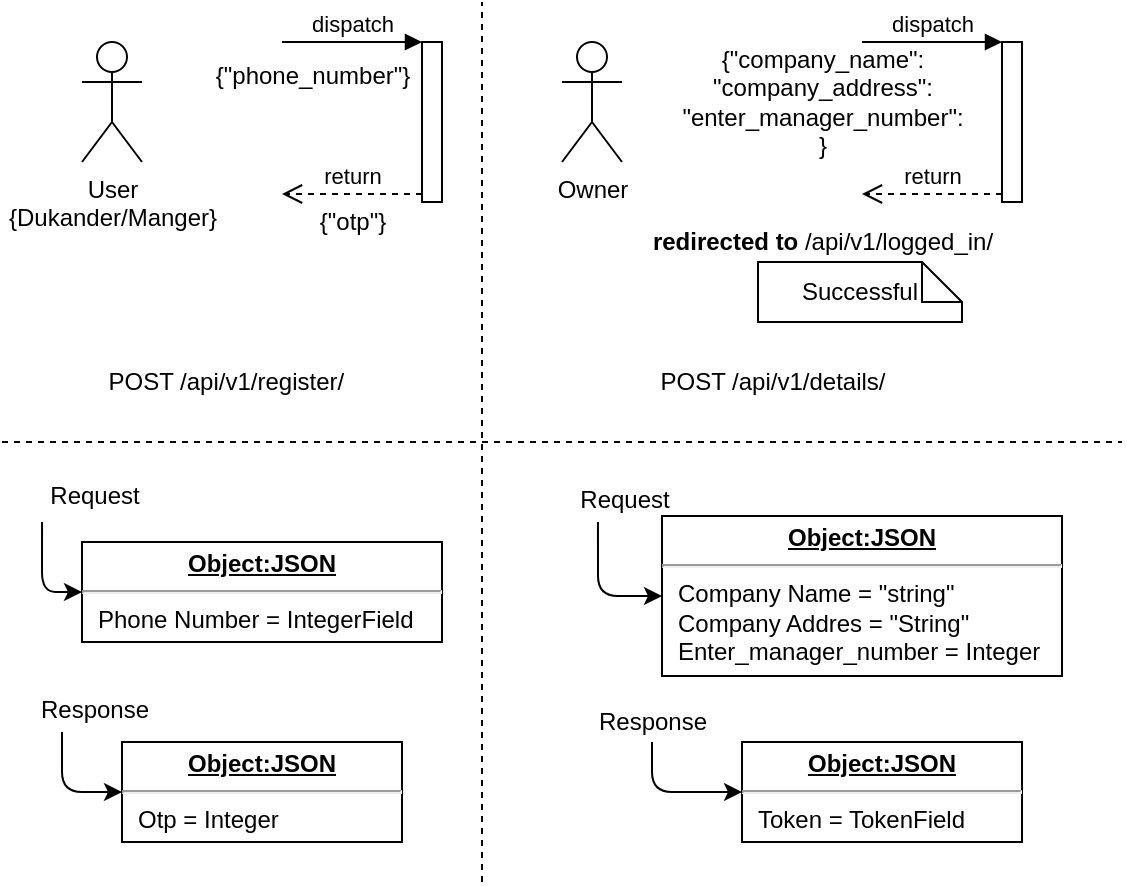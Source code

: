 <mxfile version="13.1.14" type="github">
  <diagram id="G-j1BVmUvk0OO5u7GfVC" name="Page-1">
    <mxGraphModel dx="868" dy="482" grid="1" gridSize="10" guides="1" tooltips="1" connect="1" arrows="1" fold="1" page="1" pageScale="1" pageWidth="850" pageHeight="1100" math="0" shadow="0">
      <root>
        <mxCell id="0" />
        <mxCell id="1" parent="0" />
        <mxCell id="v4s302RXPZSnwtUlgJ2--1" value="User&lt;br&gt;{Dukander/Manger}" style="shape=umlActor;verticalLabelPosition=bottom;labelBackgroundColor=#ffffff;verticalAlign=top;html=1;outlineConnect=0;" vertex="1" parent="1">
          <mxGeometry x="50" y="30" width="30" height="60" as="geometry" />
        </mxCell>
        <mxCell id="v4s302RXPZSnwtUlgJ2--4" value="" style="html=1;points=[];perimeter=orthogonalPerimeter;" vertex="1" parent="1">
          <mxGeometry x="220" y="30" width="10" height="80" as="geometry" />
        </mxCell>
        <mxCell id="v4s302RXPZSnwtUlgJ2--5" value="dispatch" style="html=1;verticalAlign=bottom;endArrow=block;entryX=0;entryY=0;" edge="1" target="v4s302RXPZSnwtUlgJ2--4" parent="1">
          <mxGeometry relative="1" as="geometry">
            <mxPoint x="150" y="30" as="sourcePoint" />
          </mxGeometry>
        </mxCell>
        <mxCell id="v4s302RXPZSnwtUlgJ2--6" value="return" style="html=1;verticalAlign=bottom;endArrow=open;dashed=1;endSize=8;exitX=0;exitY=0.95;" edge="1" source="v4s302RXPZSnwtUlgJ2--4" parent="1">
          <mxGeometry relative="1" as="geometry">
            <mxPoint x="150" y="106" as="targetPoint" />
          </mxGeometry>
        </mxCell>
        <mxCell id="v4s302RXPZSnwtUlgJ2--7" value="&lt;span&gt;&amp;nbsp;POST /api/v1/register/&lt;/span&gt;" style="text;html=1;align=center;verticalAlign=middle;resizable=0;points=[];autosize=1;" vertex="1" parent="1">
          <mxGeometry x="50" y="190" width="140" height="20" as="geometry" />
        </mxCell>
        <mxCell id="v4s302RXPZSnwtUlgJ2--8" value="{&quot;phone_number&quot;}" style="text;html=1;align=center;verticalAlign=middle;resizable=0;points=[];autosize=1;" vertex="1" parent="1">
          <mxGeometry x="110" y="37" width="110" height="20" as="geometry" />
        </mxCell>
        <mxCell id="v4s302RXPZSnwtUlgJ2--9" value="&lt;span&gt;{&quot;otp&quot;}&lt;/span&gt;" style="text;html=1;align=center;verticalAlign=middle;resizable=0;points=[];autosize=1;" vertex="1" parent="1">
          <mxGeometry x="160" y="110" width="50" height="20" as="geometry" />
        </mxCell>
        <mxCell id="v4s302RXPZSnwtUlgJ2--10" value="Owner" style="shape=umlActor;verticalLabelPosition=bottom;labelBackgroundColor=#ffffff;verticalAlign=top;html=1;outlineConnect=0;" vertex="1" parent="1">
          <mxGeometry x="290" y="30" width="30" height="60" as="geometry" />
        </mxCell>
        <mxCell id="v4s302RXPZSnwtUlgJ2--15" value="" style="html=1;points=[];perimeter=orthogonalPerimeter;" vertex="1" parent="1">
          <mxGeometry x="510" y="30" width="10" height="80" as="geometry" />
        </mxCell>
        <mxCell id="v4s302RXPZSnwtUlgJ2--16" value="dispatch" style="html=1;verticalAlign=bottom;endArrow=block;entryX=0;entryY=0;" edge="1" target="v4s302RXPZSnwtUlgJ2--15" parent="1">
          <mxGeometry relative="1" as="geometry">
            <mxPoint x="440" y="30" as="sourcePoint" />
          </mxGeometry>
        </mxCell>
        <mxCell id="v4s302RXPZSnwtUlgJ2--17" value="return" style="html=1;verticalAlign=bottom;endArrow=open;dashed=1;endSize=8;exitX=0;exitY=0.95;" edge="1" source="v4s302RXPZSnwtUlgJ2--15" parent="1">
          <mxGeometry relative="1" as="geometry">
            <mxPoint x="440" y="106" as="targetPoint" />
          </mxGeometry>
        </mxCell>
        <mxCell id="v4s302RXPZSnwtUlgJ2--18" value="&lt;p style=&quot;margin: 0px ; margin-top: 4px ; text-align: center ; text-decoration: underline&quot;&gt;&lt;b&gt;Object:JSON&lt;/b&gt;&lt;/p&gt;&lt;hr&gt;&lt;p style=&quot;margin: 0px ; margin-left: 8px&quot;&gt;Phone Number = IntegerField&lt;br&gt;&lt;br&gt;&lt;/p&gt;" style="verticalAlign=top;align=left;overflow=fill;fontSize=12;fontFamily=Helvetica;html=1;" vertex="1" parent="1">
          <mxGeometry x="50" y="280" width="180" height="50" as="geometry" />
        </mxCell>
        <mxCell id="v4s302RXPZSnwtUlgJ2--19" value="{&quot;company_name&quot;:&lt;br&gt;&quot;company_address&quot;:&lt;br&gt;&quot;enter_manager_number&quot;:&lt;br&gt;}" style="text;html=1;align=center;verticalAlign=middle;resizable=0;points=[];autosize=1;" vertex="1" parent="1">
          <mxGeometry x="340" y="30" width="160" height="60" as="geometry" />
        </mxCell>
        <mxCell id="v4s302RXPZSnwtUlgJ2--20" value="POST /api/v1/details/" style="text;html=1;align=center;verticalAlign=middle;resizable=0;points=[];autosize=1;" vertex="1" parent="1">
          <mxGeometry x="330" y="190" width="130" height="20" as="geometry" />
        </mxCell>
        <mxCell id="v4s302RXPZSnwtUlgJ2--21" value="&lt;b&gt;redirected to&lt;/b&gt; /api/v1/logged_in/" style="text;html=1;align=center;verticalAlign=middle;resizable=0;points=[];autosize=1;" vertex="1" parent="1">
          <mxGeometry x="325" y="120" width="190" height="20" as="geometry" />
        </mxCell>
        <mxCell id="v4s302RXPZSnwtUlgJ2--22" value="Successful" style="shape=note;size=20;whiteSpace=wrap;html=1;" vertex="1" parent="1">
          <mxGeometry x="388" y="140" width="102" height="30" as="geometry" />
        </mxCell>
        <mxCell id="v4s302RXPZSnwtUlgJ2--23" value="&lt;p style=&quot;margin: 0px ; margin-top: 4px ; text-align: center ; text-decoration: underline&quot;&gt;&lt;b&gt;Object:JSON&lt;/b&gt;&lt;/p&gt;&lt;hr&gt;&lt;p style=&quot;margin: 0px ; margin-left: 8px&quot;&gt;Company Name = &quot;string&quot;&lt;br&gt;Company Addres = &quot;String&quot;&lt;br&gt;Enter_manager_number = Integer&lt;/p&gt;&lt;p style=&quot;margin: 0px ; margin-left: 8px&quot;&gt;&lt;br&gt;&lt;/p&gt;" style="verticalAlign=top;align=left;overflow=fill;fontSize=12;fontFamily=Helvetica;html=1;" vertex="1" parent="1">
          <mxGeometry x="340" y="267" width="200" height="80" as="geometry" />
        </mxCell>
        <mxCell id="v4s302RXPZSnwtUlgJ2--24" value="" style="endArrow=none;dashed=1;html=1;" edge="1" parent="1">
          <mxGeometry width="50" height="50" relative="1" as="geometry">
            <mxPoint x="250" y="450" as="sourcePoint" />
            <mxPoint x="250" y="10" as="targetPoint" />
          </mxGeometry>
        </mxCell>
        <mxCell id="v4s302RXPZSnwtUlgJ2--26" value="" style="endArrow=none;dashed=1;html=1;" edge="1" parent="1">
          <mxGeometry width="50" height="50" relative="1" as="geometry">
            <mxPoint x="10" y="230" as="sourcePoint" />
            <mxPoint x="570" y="230" as="targetPoint" />
          </mxGeometry>
        </mxCell>
        <mxCell id="v4s302RXPZSnwtUlgJ2--27" value="Request" style="text;html=1;align=center;verticalAlign=middle;resizable=0;points=[];autosize=1;" vertex="1" parent="1">
          <mxGeometry x="26" y="247" width="60" height="20" as="geometry" />
        </mxCell>
        <mxCell id="v4s302RXPZSnwtUlgJ2--28" value="" style="endArrow=classic;html=1;exitX=0.067;exitY=1.15;exitDx=0;exitDy=0;exitPerimeter=0;entryX=0;entryY=0.5;entryDx=0;entryDy=0;" edge="1" parent="1" source="v4s302RXPZSnwtUlgJ2--27" target="v4s302RXPZSnwtUlgJ2--18">
          <mxGeometry width="50" height="50" relative="1" as="geometry">
            <mxPoint x="10" y="320" as="sourcePoint" />
            <mxPoint x="60" y="270" as="targetPoint" />
            <Array as="points">
              <mxPoint x="30" y="305" />
            </Array>
          </mxGeometry>
        </mxCell>
        <mxCell id="v4s302RXPZSnwtUlgJ2--29" value="Request" style="text;html=1;align=center;verticalAlign=middle;resizable=0;points=[];autosize=1;" vertex="1" parent="1">
          <mxGeometry x="291" y="249" width="60" height="20" as="geometry" />
        </mxCell>
        <mxCell id="v4s302RXPZSnwtUlgJ2--30" value="" style="endArrow=classic;html=1;entryX=0;entryY=0.5;entryDx=0;entryDy=0;exitX=0.283;exitY=1.05;exitDx=0;exitDy=0;exitPerimeter=0;" edge="1" parent="1" source="v4s302RXPZSnwtUlgJ2--29" target="v4s302RXPZSnwtUlgJ2--23">
          <mxGeometry width="50" height="50" relative="1" as="geometry">
            <mxPoint x="290" y="320" as="sourcePoint" />
            <mxPoint x="340" y="270" as="targetPoint" />
            <Array as="points">
              <mxPoint x="308" y="307" />
            </Array>
          </mxGeometry>
        </mxCell>
        <mxCell id="v4s302RXPZSnwtUlgJ2--31" value="&lt;p style=&quot;margin: 0px ; margin-top: 4px ; text-align: center ; text-decoration: underline&quot;&gt;&lt;b&gt;Object:JSON&lt;/b&gt;&lt;/p&gt;&lt;hr&gt;&lt;p style=&quot;margin: 0px ; margin-left: 8px&quot;&gt;Otp = Integer&lt;br&gt;&lt;/p&gt;" style="verticalAlign=top;align=left;overflow=fill;fontSize=12;fontFamily=Helvetica;html=1;" vertex="1" parent="1">
          <mxGeometry x="70" y="380" width="140" height="50" as="geometry" />
        </mxCell>
        <mxCell id="v4s302RXPZSnwtUlgJ2--32" value="Response" style="text;html=1;align=center;verticalAlign=middle;resizable=0;points=[];autosize=1;" vertex="1" parent="1">
          <mxGeometry x="21" y="354" width="70" height="20" as="geometry" />
        </mxCell>
        <mxCell id="v4s302RXPZSnwtUlgJ2--33" value="" style="endArrow=classic;html=1;entryX=0;entryY=0.5;entryDx=0;entryDy=0;" edge="1" parent="1" target="v4s302RXPZSnwtUlgJ2--31">
          <mxGeometry width="50" height="50" relative="1" as="geometry">
            <mxPoint x="40" y="375" as="sourcePoint" />
            <mxPoint x="60" y="402" as="targetPoint" />
            <Array as="points">
              <mxPoint x="40" y="405" />
            </Array>
          </mxGeometry>
        </mxCell>
        <mxCell id="v4s302RXPZSnwtUlgJ2--34" value="&lt;p style=&quot;margin: 0px ; margin-top: 4px ; text-align: center ; text-decoration: underline&quot;&gt;&lt;b&gt;Object:JSON&lt;/b&gt;&lt;/p&gt;&lt;hr&gt;&lt;p style=&quot;margin: 0px ; margin-left: 8px&quot;&gt;Token = TokenField&lt;br&gt;&lt;/p&gt;" style="verticalAlign=top;align=left;overflow=fill;fontSize=12;fontFamily=Helvetica;html=1;" vertex="1" parent="1">
          <mxGeometry x="380" y="380" width="140" height="50" as="geometry" />
        </mxCell>
        <mxCell id="v4s302RXPZSnwtUlgJ2--35" value="Response" style="text;html=1;align=center;verticalAlign=middle;resizable=0;points=[];autosize=1;" vertex="1" parent="1">
          <mxGeometry x="300" y="360" width="70" height="20" as="geometry" />
        </mxCell>
        <mxCell id="v4s302RXPZSnwtUlgJ2--36" value="" style="endArrow=classic;html=1;entryX=0;entryY=0.5;entryDx=0;entryDy=0;exitX=0.5;exitY=1;exitDx=0;exitDy=0;exitPerimeter=0;" edge="1" parent="1" source="v4s302RXPZSnwtUlgJ2--35" target="v4s302RXPZSnwtUlgJ2--34">
          <mxGeometry width="50" height="50" relative="1" as="geometry">
            <mxPoint x="310" y="430" as="sourcePoint" />
            <mxPoint x="360" y="380" as="targetPoint" />
            <Array as="points">
              <mxPoint x="335" y="405" />
            </Array>
          </mxGeometry>
        </mxCell>
      </root>
    </mxGraphModel>
  </diagram>
</mxfile>

